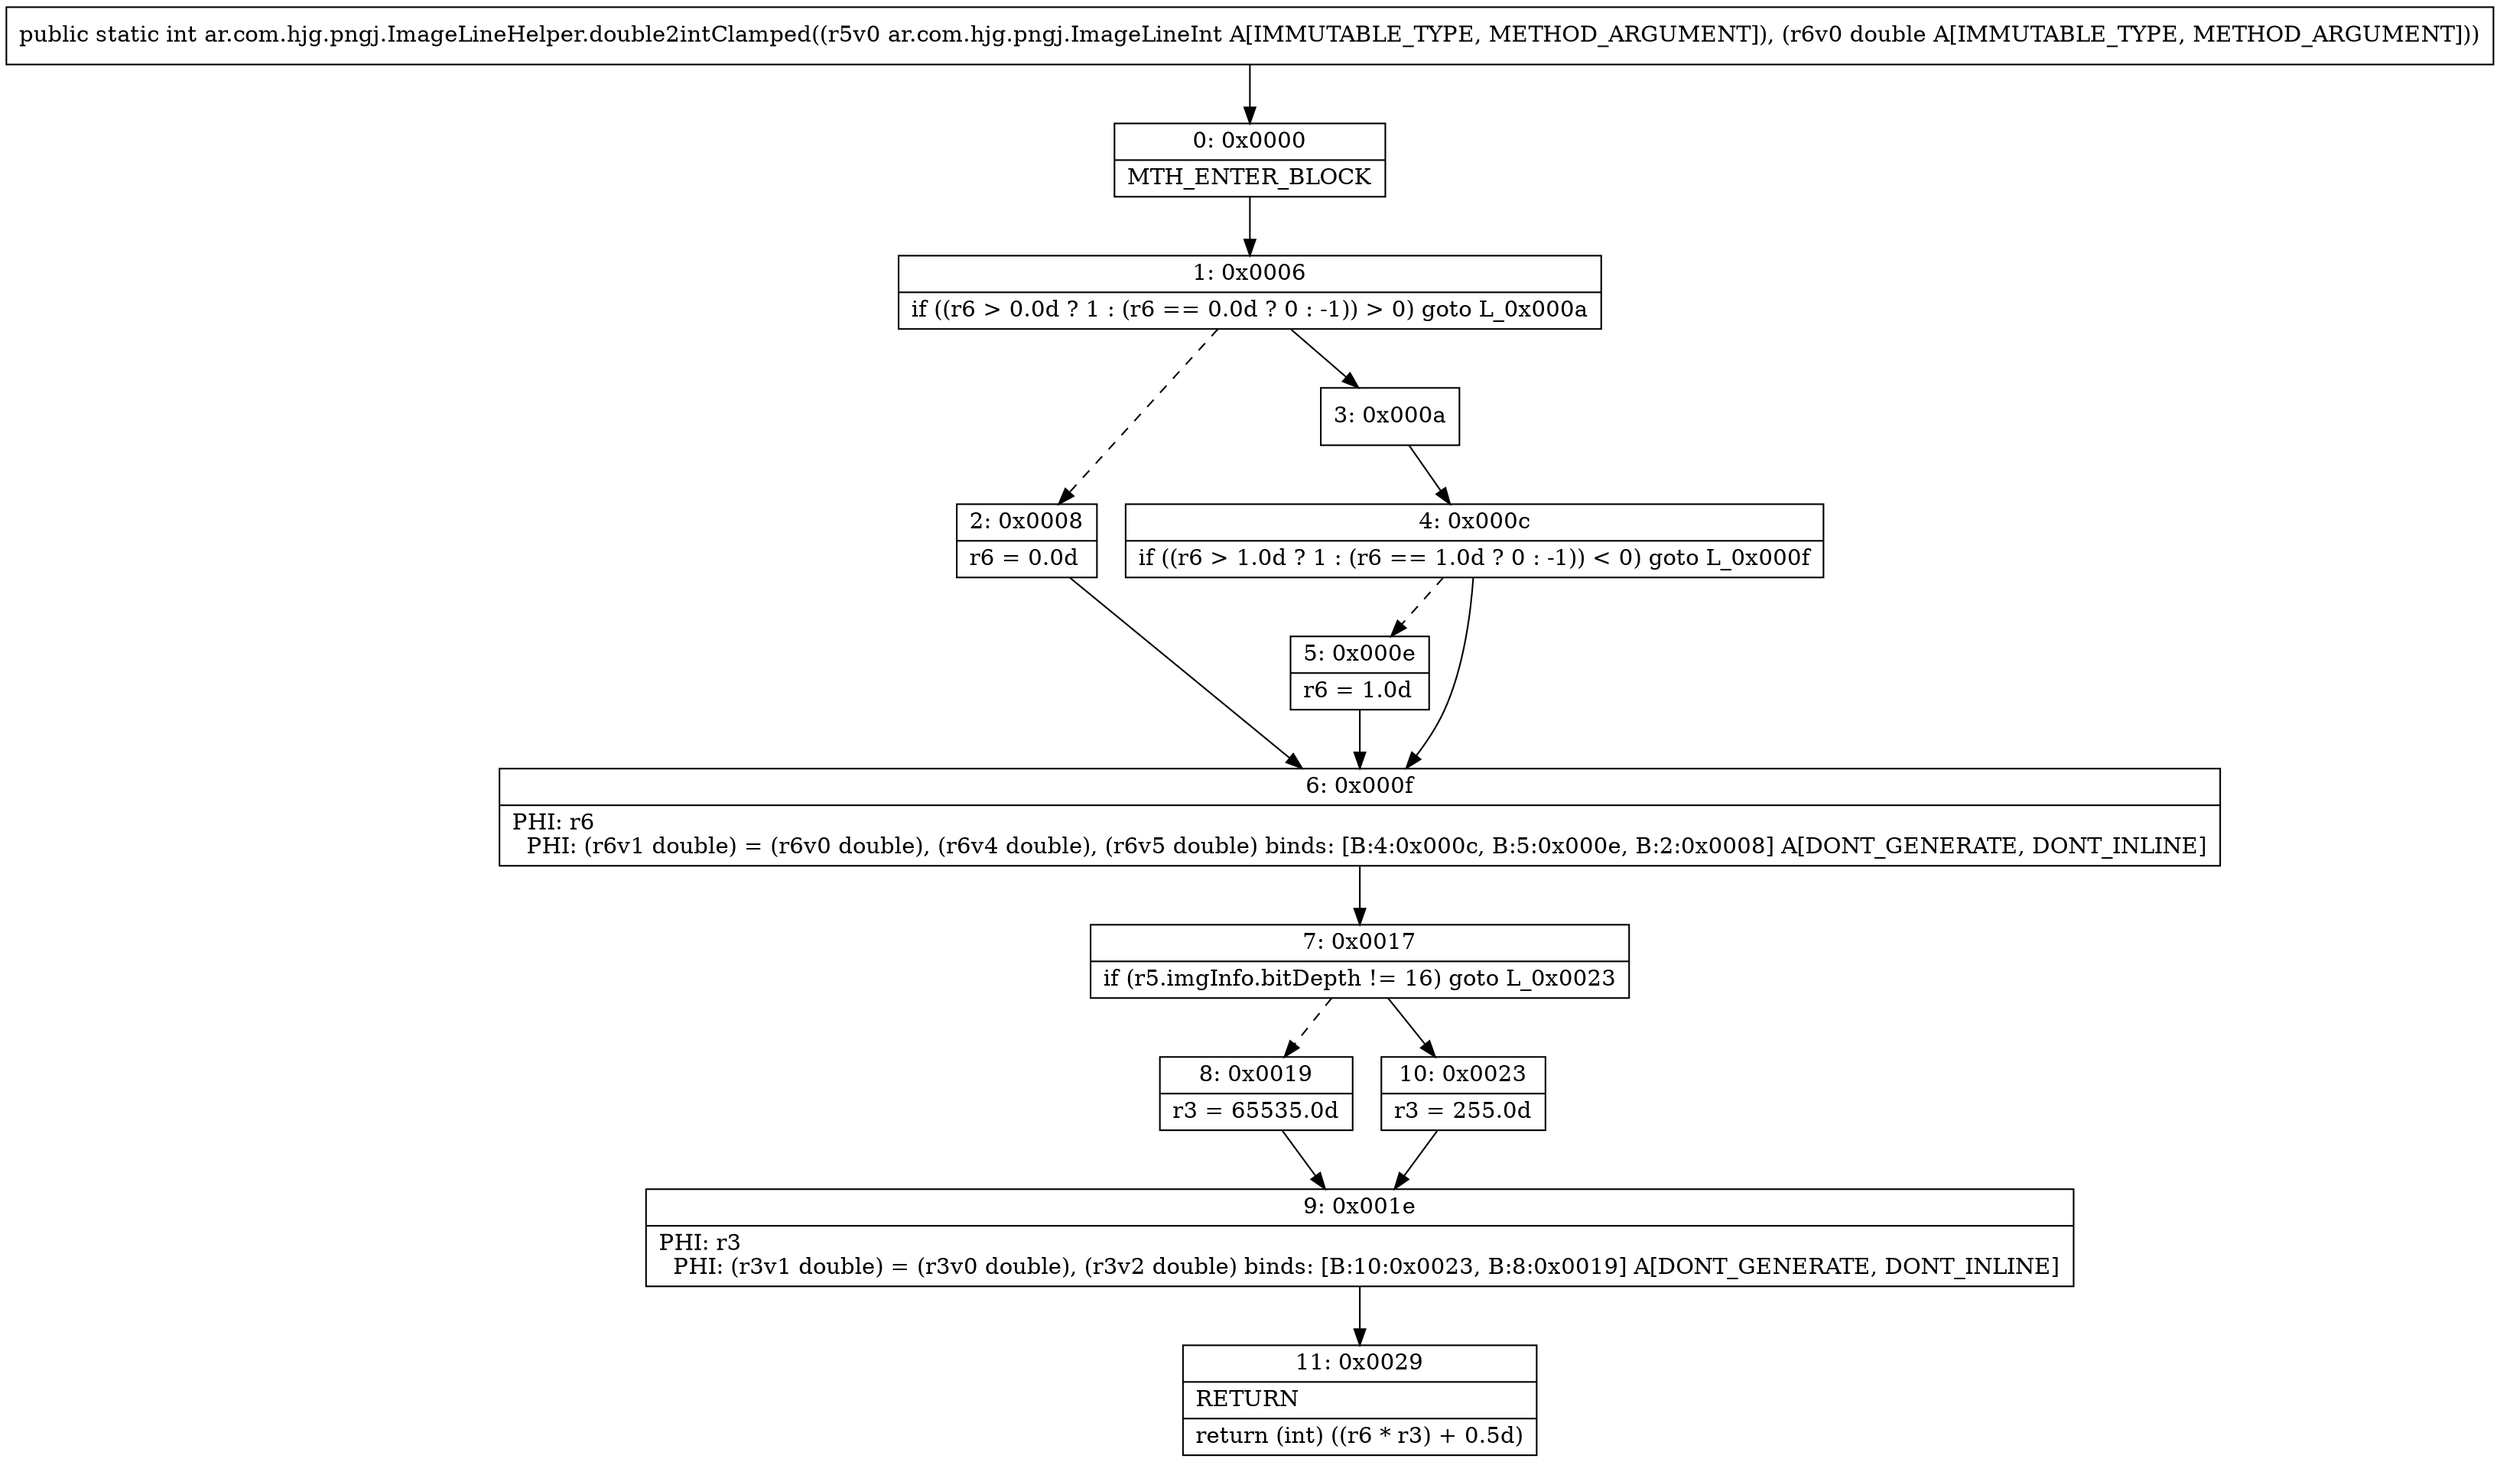 digraph "CFG forar.com.hjg.pngj.ImageLineHelper.double2intClamped(Lar\/com\/hjg\/pngj\/ImageLineInt;D)I" {
Node_0 [shape=record,label="{0\:\ 0x0000|MTH_ENTER_BLOCK\l}"];
Node_1 [shape=record,label="{1\:\ 0x0006|if ((r6 \> 0.0d ? 1 : (r6 == 0.0d ? 0 : \-1)) \> 0) goto L_0x000a\l}"];
Node_2 [shape=record,label="{2\:\ 0x0008|r6 = 0.0d\l}"];
Node_3 [shape=record,label="{3\:\ 0x000a}"];
Node_4 [shape=record,label="{4\:\ 0x000c|if ((r6 \> 1.0d ? 1 : (r6 == 1.0d ? 0 : \-1)) \< 0) goto L_0x000f\l}"];
Node_5 [shape=record,label="{5\:\ 0x000e|r6 = 1.0d\l}"];
Node_6 [shape=record,label="{6\:\ 0x000f|PHI: r6 \l  PHI: (r6v1 double) = (r6v0 double), (r6v4 double), (r6v5 double) binds: [B:4:0x000c, B:5:0x000e, B:2:0x0008] A[DONT_GENERATE, DONT_INLINE]\l}"];
Node_7 [shape=record,label="{7\:\ 0x0017|if (r5.imgInfo.bitDepth != 16) goto L_0x0023\l}"];
Node_8 [shape=record,label="{8\:\ 0x0019|r3 = 65535.0d\l}"];
Node_9 [shape=record,label="{9\:\ 0x001e|PHI: r3 \l  PHI: (r3v1 double) = (r3v0 double), (r3v2 double) binds: [B:10:0x0023, B:8:0x0019] A[DONT_GENERATE, DONT_INLINE]\l}"];
Node_10 [shape=record,label="{10\:\ 0x0023|r3 = 255.0d\l}"];
Node_11 [shape=record,label="{11\:\ 0x0029|RETURN\l|return (int) ((r6 * r3) + 0.5d)\l}"];
MethodNode[shape=record,label="{public static int ar.com.hjg.pngj.ImageLineHelper.double2intClamped((r5v0 ar.com.hjg.pngj.ImageLineInt A[IMMUTABLE_TYPE, METHOD_ARGUMENT]), (r6v0 double A[IMMUTABLE_TYPE, METHOD_ARGUMENT])) }"];
MethodNode -> Node_0;
Node_0 -> Node_1;
Node_1 -> Node_2[style=dashed];
Node_1 -> Node_3;
Node_2 -> Node_6;
Node_3 -> Node_4;
Node_4 -> Node_5[style=dashed];
Node_4 -> Node_6;
Node_5 -> Node_6;
Node_6 -> Node_7;
Node_7 -> Node_8[style=dashed];
Node_7 -> Node_10;
Node_8 -> Node_9;
Node_9 -> Node_11;
Node_10 -> Node_9;
}


